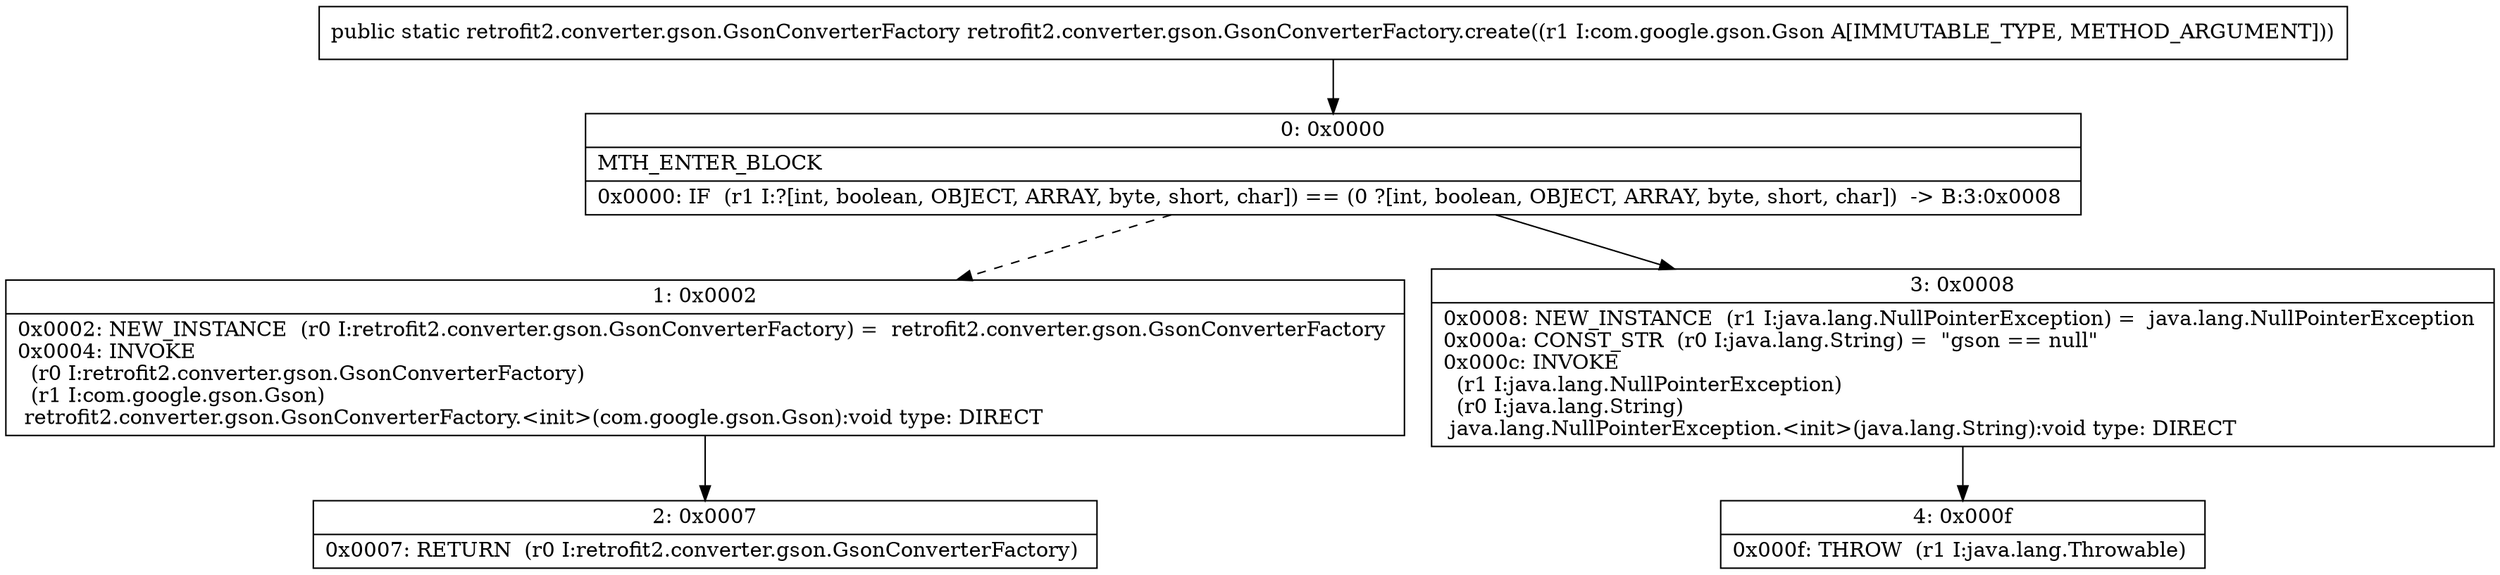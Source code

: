 digraph "CFG forretrofit2.converter.gson.GsonConverterFactory.create(Lcom\/google\/gson\/Gson;)Lretrofit2\/converter\/gson\/GsonConverterFactory;" {
Node_0 [shape=record,label="{0\:\ 0x0000|MTH_ENTER_BLOCK\l|0x0000: IF  (r1 I:?[int, boolean, OBJECT, ARRAY, byte, short, char]) == (0 ?[int, boolean, OBJECT, ARRAY, byte, short, char])  \-\> B:3:0x0008 \l}"];
Node_1 [shape=record,label="{1\:\ 0x0002|0x0002: NEW_INSTANCE  (r0 I:retrofit2.converter.gson.GsonConverterFactory) =  retrofit2.converter.gson.GsonConverterFactory \l0x0004: INVOKE  \l  (r0 I:retrofit2.converter.gson.GsonConverterFactory)\l  (r1 I:com.google.gson.Gson)\l retrofit2.converter.gson.GsonConverterFactory.\<init\>(com.google.gson.Gson):void type: DIRECT \l}"];
Node_2 [shape=record,label="{2\:\ 0x0007|0x0007: RETURN  (r0 I:retrofit2.converter.gson.GsonConverterFactory) \l}"];
Node_3 [shape=record,label="{3\:\ 0x0008|0x0008: NEW_INSTANCE  (r1 I:java.lang.NullPointerException) =  java.lang.NullPointerException \l0x000a: CONST_STR  (r0 I:java.lang.String) =  \"gson == null\" \l0x000c: INVOKE  \l  (r1 I:java.lang.NullPointerException)\l  (r0 I:java.lang.String)\l java.lang.NullPointerException.\<init\>(java.lang.String):void type: DIRECT \l}"];
Node_4 [shape=record,label="{4\:\ 0x000f|0x000f: THROW  (r1 I:java.lang.Throwable) \l}"];
MethodNode[shape=record,label="{public static retrofit2.converter.gson.GsonConverterFactory retrofit2.converter.gson.GsonConverterFactory.create((r1 I:com.google.gson.Gson A[IMMUTABLE_TYPE, METHOD_ARGUMENT])) }"];
MethodNode -> Node_0;
Node_0 -> Node_1[style=dashed];
Node_0 -> Node_3;
Node_1 -> Node_2;
Node_3 -> Node_4;
}

